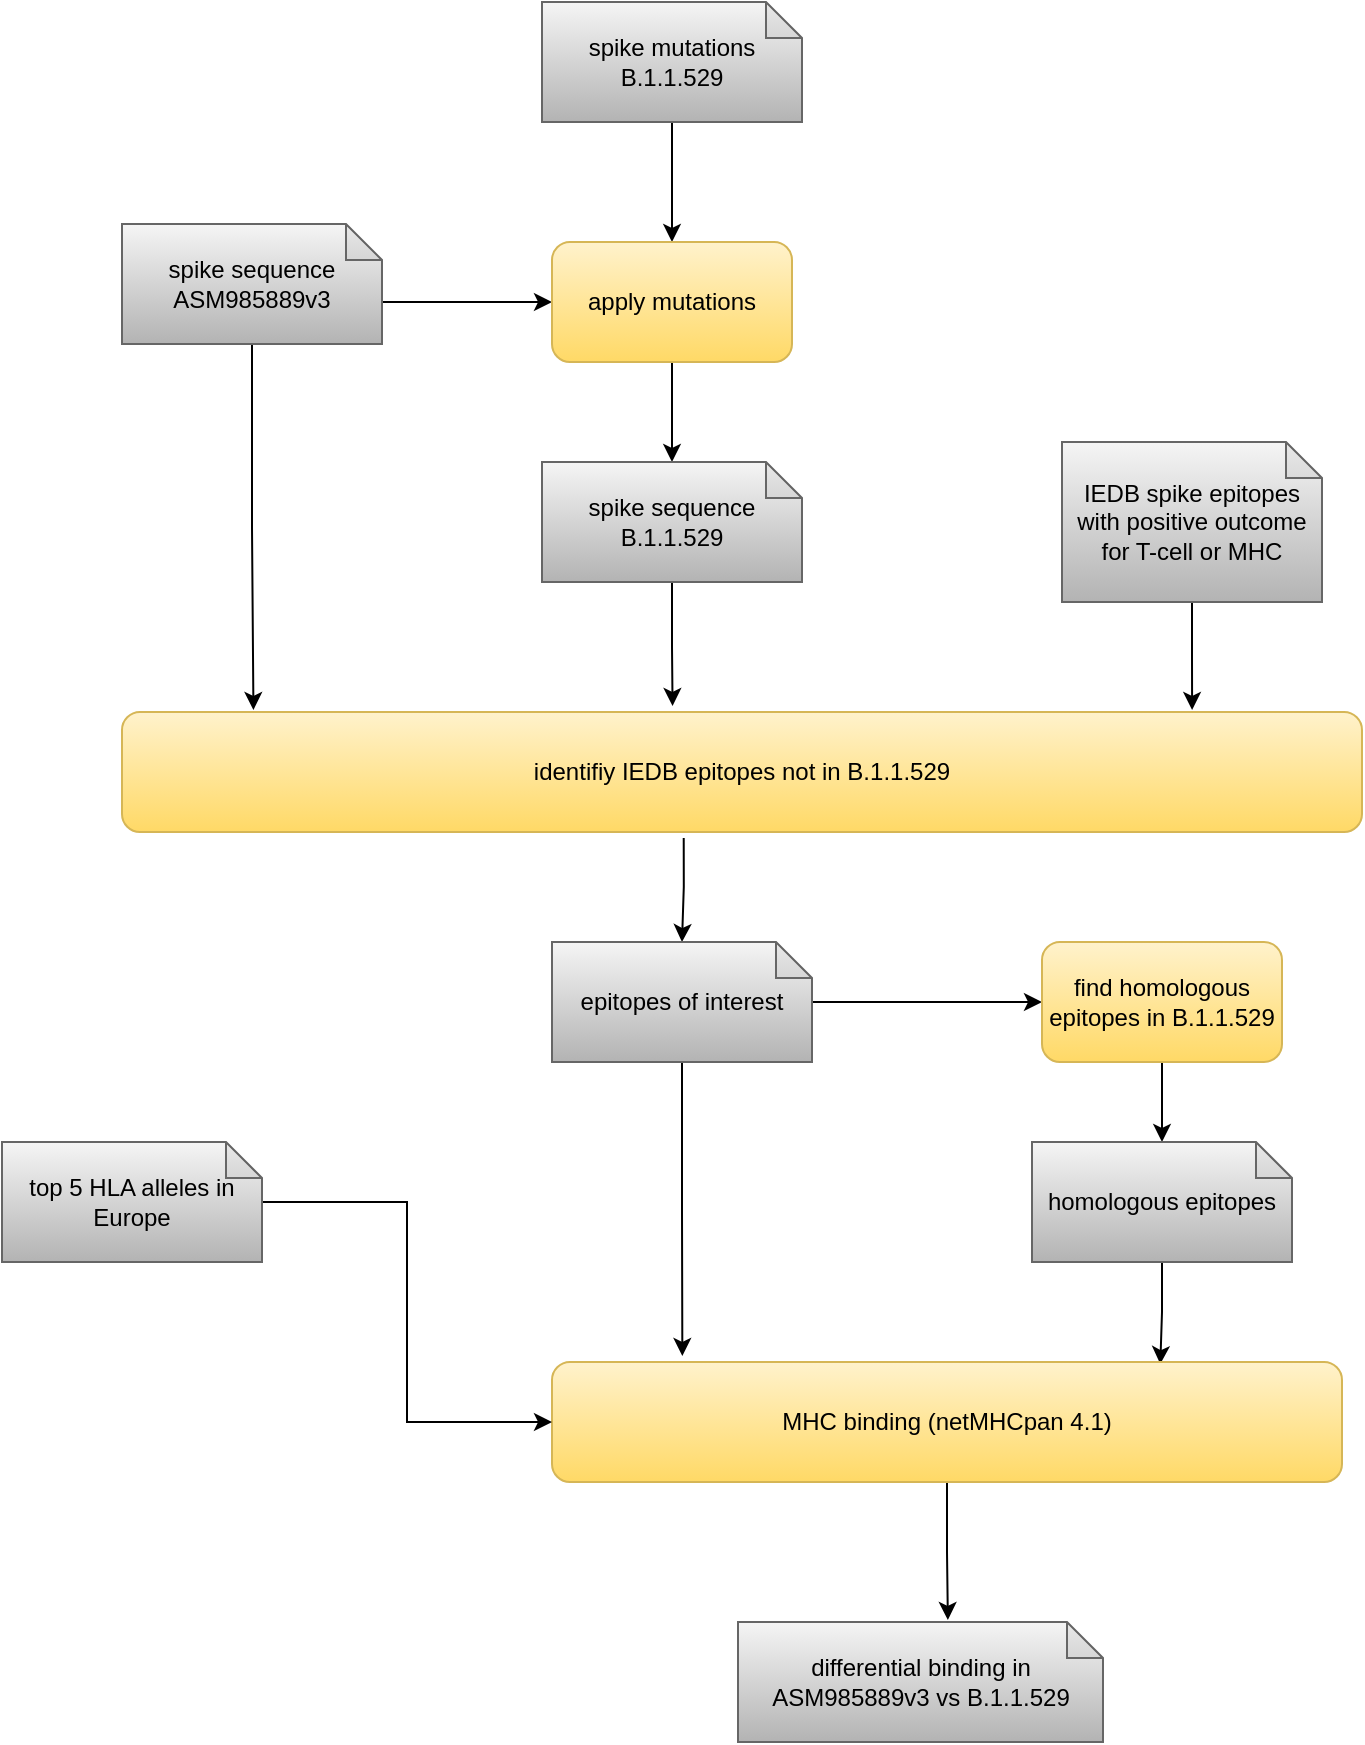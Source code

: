 <mxfile version="15.8.4" type="device"><diagram id="uym0OBlKsEjX-VI0mYvn" name="Page-1"><mxGraphModel dx="1422" dy="783" grid="1" gridSize="10" guides="1" tooltips="1" connect="1" arrows="1" fold="1" page="1" pageScale="1" pageWidth="1100" pageHeight="850" math="0" shadow="0"><root><mxCell id="0"/><mxCell id="1" parent="0"/><mxCell id="BnSZfpyyt6sPQ13CZMH6-5" style="edgeStyle=orthogonalEdgeStyle;rounded=0;orthogonalLoop=1;jettySize=auto;html=1;exitX=0;exitY=0;exitDx=130;exitDy=39;exitPerimeter=0;entryX=0;entryY=0.5;entryDx=0;entryDy=0;" edge="1" parent="1" source="BnSZfpyyt6sPQ13CZMH6-1" target="BnSZfpyyt6sPQ13CZMH6-3"><mxGeometry relative="1" as="geometry"/></mxCell><mxCell id="BnSZfpyyt6sPQ13CZMH6-10" style="edgeStyle=orthogonalEdgeStyle;rounded=0;orthogonalLoop=1;jettySize=auto;html=1;entryX=0.106;entryY=-0.017;entryDx=0;entryDy=0;entryPerimeter=0;" edge="1" parent="1" source="BnSZfpyyt6sPQ13CZMH6-1" target="BnSZfpyyt6sPQ13CZMH6-9"><mxGeometry relative="1" as="geometry"/></mxCell><mxCell id="BnSZfpyyt6sPQ13CZMH6-1" value="spike sequence ASM985889v3" style="shape=note;whiteSpace=wrap;html=1;backgroundOutline=1;darkOpacity=0.05;size=18;fillColor=#f5f5f5;gradientColor=#b3b3b3;strokeColor=#666666;" vertex="1" parent="1"><mxGeometry x="180" y="151" width="130" height="60" as="geometry"/></mxCell><mxCell id="BnSZfpyyt6sPQ13CZMH6-4" style="edgeStyle=orthogonalEdgeStyle;rounded=0;orthogonalLoop=1;jettySize=auto;html=1;exitX=0.5;exitY=1;exitDx=0;exitDy=0;exitPerimeter=0;entryX=0.5;entryY=0;entryDx=0;entryDy=0;" edge="1" parent="1" source="BnSZfpyyt6sPQ13CZMH6-2" target="BnSZfpyyt6sPQ13CZMH6-3"><mxGeometry relative="1" as="geometry"/></mxCell><mxCell id="BnSZfpyyt6sPQ13CZMH6-2" value="spike mutations B.1.1.529" style="shape=note;whiteSpace=wrap;html=1;backgroundOutline=1;darkOpacity=0.05;size=18;fillColor=#f5f5f5;gradientColor=#b3b3b3;strokeColor=#666666;" vertex="1" parent="1"><mxGeometry x="390" y="40" width="130" height="60" as="geometry"/></mxCell><mxCell id="BnSZfpyyt6sPQ13CZMH6-7" style="edgeStyle=orthogonalEdgeStyle;rounded=0;orthogonalLoop=1;jettySize=auto;html=1;exitX=0.5;exitY=1;exitDx=0;exitDy=0;entryX=0.5;entryY=0;entryDx=0;entryDy=0;entryPerimeter=0;" edge="1" parent="1" source="BnSZfpyyt6sPQ13CZMH6-3" target="BnSZfpyyt6sPQ13CZMH6-6"><mxGeometry relative="1" as="geometry"/></mxCell><mxCell id="BnSZfpyyt6sPQ13CZMH6-3" value="apply mutations" style="rounded=1;whiteSpace=wrap;html=1;fillColor=#fff2cc;gradientColor=#ffd966;strokeColor=#d6b656;" vertex="1" parent="1"><mxGeometry x="395" y="160" width="120" height="60" as="geometry"/></mxCell><mxCell id="BnSZfpyyt6sPQ13CZMH6-11" style="edgeStyle=orthogonalEdgeStyle;rounded=0;orthogonalLoop=1;jettySize=auto;html=1;entryX=0.444;entryY=-0.05;entryDx=0;entryDy=0;entryPerimeter=0;" edge="1" parent="1" source="BnSZfpyyt6sPQ13CZMH6-6" target="BnSZfpyyt6sPQ13CZMH6-9"><mxGeometry relative="1" as="geometry"/></mxCell><mxCell id="BnSZfpyyt6sPQ13CZMH6-6" value="spike sequence B.1.1.529" style="shape=note;whiteSpace=wrap;html=1;backgroundOutline=1;darkOpacity=0.05;size=18;fillColor=#f5f5f5;gradientColor=#b3b3b3;strokeColor=#666666;" vertex="1" parent="1"><mxGeometry x="390" y="270" width="130" height="60" as="geometry"/></mxCell><mxCell id="BnSZfpyyt6sPQ13CZMH6-12" style="edgeStyle=orthogonalEdgeStyle;rounded=0;orthogonalLoop=1;jettySize=auto;html=1;entryX=0.863;entryY=-0.017;entryDx=0;entryDy=0;entryPerimeter=0;" edge="1" parent="1" source="BnSZfpyyt6sPQ13CZMH6-8" target="BnSZfpyyt6sPQ13CZMH6-9"><mxGeometry relative="1" as="geometry"/></mxCell><mxCell id="BnSZfpyyt6sPQ13CZMH6-8" value="IEDB spike epitopes with positive outcome for T-cell or MHC" style="shape=note;whiteSpace=wrap;html=1;backgroundOutline=1;darkOpacity=0.05;size=18;fillColor=#f5f5f5;gradientColor=#b3b3b3;strokeColor=#666666;" vertex="1" parent="1"><mxGeometry x="650" y="260" width="130" height="80" as="geometry"/></mxCell><mxCell id="BnSZfpyyt6sPQ13CZMH6-14" style="edgeStyle=orthogonalEdgeStyle;rounded=0;orthogonalLoop=1;jettySize=auto;html=1;entryX=0.5;entryY=0;entryDx=0;entryDy=0;entryPerimeter=0;exitX=0.453;exitY=1.05;exitDx=0;exitDy=0;exitPerimeter=0;" edge="1" parent="1" source="BnSZfpyyt6sPQ13CZMH6-9" target="BnSZfpyyt6sPQ13CZMH6-13"><mxGeometry relative="1" as="geometry"/></mxCell><mxCell id="BnSZfpyyt6sPQ13CZMH6-9" value="identifiy IEDB epitopes not in B.1.1.529" style="rounded=1;whiteSpace=wrap;html=1;fillColor=#fff2cc;gradientColor=#ffd966;strokeColor=#d6b656;" vertex="1" parent="1"><mxGeometry x="180" y="395" width="620" height="60" as="geometry"/></mxCell><mxCell id="BnSZfpyyt6sPQ13CZMH6-16" style="edgeStyle=orthogonalEdgeStyle;rounded=0;orthogonalLoop=1;jettySize=auto;html=1;entryX=0;entryY=0.5;entryDx=0;entryDy=0;" edge="1" parent="1" source="BnSZfpyyt6sPQ13CZMH6-13" target="BnSZfpyyt6sPQ13CZMH6-15"><mxGeometry relative="1" as="geometry"/></mxCell><mxCell id="BnSZfpyyt6sPQ13CZMH6-23" style="edgeStyle=orthogonalEdgeStyle;rounded=0;orthogonalLoop=1;jettySize=auto;html=1;entryX=0.165;entryY=-0.05;entryDx=0;entryDy=0;entryPerimeter=0;" edge="1" parent="1" source="BnSZfpyyt6sPQ13CZMH6-13" target="BnSZfpyyt6sPQ13CZMH6-19"><mxGeometry relative="1" as="geometry"><mxPoint x="459" y="730" as="targetPoint"/></mxGeometry></mxCell><mxCell id="BnSZfpyyt6sPQ13CZMH6-13" value="epitopes of interest" style="shape=note;whiteSpace=wrap;html=1;backgroundOutline=1;darkOpacity=0.05;size=18;fillColor=#f5f5f5;gradientColor=#b3b3b3;strokeColor=#666666;" vertex="1" parent="1"><mxGeometry x="395" y="510" width="130" height="60" as="geometry"/></mxCell><mxCell id="BnSZfpyyt6sPQ13CZMH6-18" style="edgeStyle=orthogonalEdgeStyle;rounded=0;orthogonalLoop=1;jettySize=auto;html=1;entryX=0.5;entryY=0;entryDx=0;entryDy=0;entryPerimeter=0;" edge="1" parent="1" source="BnSZfpyyt6sPQ13CZMH6-15" target="BnSZfpyyt6sPQ13CZMH6-17"><mxGeometry relative="1" as="geometry"/></mxCell><mxCell id="BnSZfpyyt6sPQ13CZMH6-15" value="find homologous epitopes in B.1.1.529" style="rounded=1;whiteSpace=wrap;html=1;fillColor=#fff2cc;gradientColor=#ffd966;strokeColor=#d6b656;" vertex="1" parent="1"><mxGeometry x="640" y="510" width="120" height="60" as="geometry"/></mxCell><mxCell id="BnSZfpyyt6sPQ13CZMH6-22" style="edgeStyle=orthogonalEdgeStyle;rounded=0;orthogonalLoop=1;jettySize=auto;html=1;entryX=0.77;entryY=0.017;entryDx=0;entryDy=0;entryPerimeter=0;" edge="1" parent="1" source="BnSZfpyyt6sPQ13CZMH6-17" target="BnSZfpyyt6sPQ13CZMH6-19"><mxGeometry relative="1" as="geometry"/></mxCell><mxCell id="BnSZfpyyt6sPQ13CZMH6-17" value="homologous epitopes" style="shape=note;whiteSpace=wrap;html=1;backgroundOutline=1;darkOpacity=0.05;size=18;fillColor=#f5f5f5;gradientColor=#b3b3b3;strokeColor=#666666;" vertex="1" parent="1"><mxGeometry x="635" y="610" width="130" height="60" as="geometry"/></mxCell><mxCell id="BnSZfpyyt6sPQ13CZMH6-25" style="edgeStyle=orthogonalEdgeStyle;rounded=0;orthogonalLoop=1;jettySize=auto;html=1;entryX=0.575;entryY=-0.017;entryDx=0;entryDy=0;entryPerimeter=0;" edge="1" parent="1" source="BnSZfpyyt6sPQ13CZMH6-19" target="BnSZfpyyt6sPQ13CZMH6-24"><mxGeometry relative="1" as="geometry"/></mxCell><mxCell id="BnSZfpyyt6sPQ13CZMH6-19" value="MHC binding (netMHCpan 4.1)" style="rounded=1;whiteSpace=wrap;html=1;fillColor=#fff2cc;gradientColor=#ffd966;strokeColor=#d6b656;" vertex="1" parent="1"><mxGeometry x="395" y="720" width="395" height="60" as="geometry"/></mxCell><mxCell id="BnSZfpyyt6sPQ13CZMH6-21" style="edgeStyle=orthogonalEdgeStyle;rounded=0;orthogonalLoop=1;jettySize=auto;html=1;entryX=0;entryY=0.5;entryDx=0;entryDy=0;" edge="1" parent="1" source="BnSZfpyyt6sPQ13CZMH6-20" target="BnSZfpyyt6sPQ13CZMH6-19"><mxGeometry relative="1" as="geometry"/></mxCell><mxCell id="BnSZfpyyt6sPQ13CZMH6-20" value="top 5 HLA alleles in Europe" style="shape=note;whiteSpace=wrap;html=1;backgroundOutline=1;darkOpacity=0.05;size=18;fillColor=#f5f5f5;gradientColor=#b3b3b3;strokeColor=#666666;" vertex="1" parent="1"><mxGeometry x="120" y="610" width="130" height="60" as="geometry"/></mxCell><mxCell id="BnSZfpyyt6sPQ13CZMH6-24" value="differential binding in ASM985889v3 vs B.1.1.529" style="shape=note;whiteSpace=wrap;html=1;backgroundOutline=1;darkOpacity=0.05;size=18;fillColor=#f5f5f5;gradientColor=#b3b3b3;strokeColor=#666666;" vertex="1" parent="1"><mxGeometry x="488" y="850" width="182.5" height="60" as="geometry"/></mxCell></root></mxGraphModel></diagram></mxfile>